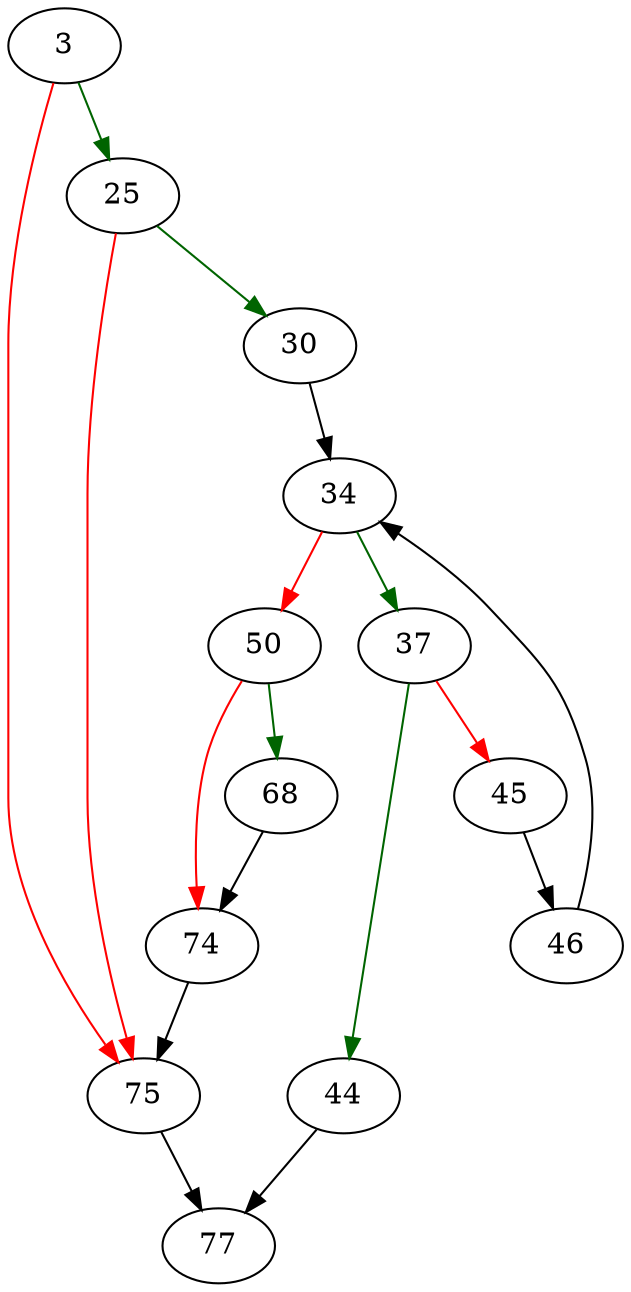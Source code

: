 strict digraph "sqlite3VtabCallDestroy" {
	// Node definitions.
	3 [entry=true];
	25;
	75;
	30;
	34;
	37;
	50;
	44;
	45;
	77;
	46;
	68;
	74;

	// Edge definitions.
	3 -> 25 [
		color=darkgreen
		cond=true
	];
	3 -> 75 [
		color=red
		cond=false
	];
	25 -> 75 [
		color=red
		cond=false
	];
	25 -> 30 [
		color=darkgreen
		cond=true
	];
	75 -> 77;
	30 -> 34;
	34 -> 37 [
		color=darkgreen
		cond=true
	];
	34 -> 50 [
		color=red
		cond=false
	];
	37 -> 44 [
		color=darkgreen
		cond=true
	];
	37 -> 45 [
		color=red
		cond=false
	];
	50 -> 68 [
		color=darkgreen
		cond=true
	];
	50 -> 74 [
		color=red
		cond=false
	];
	44 -> 77;
	45 -> 46;
	46 -> 34;
	68 -> 74;
	74 -> 75;
}